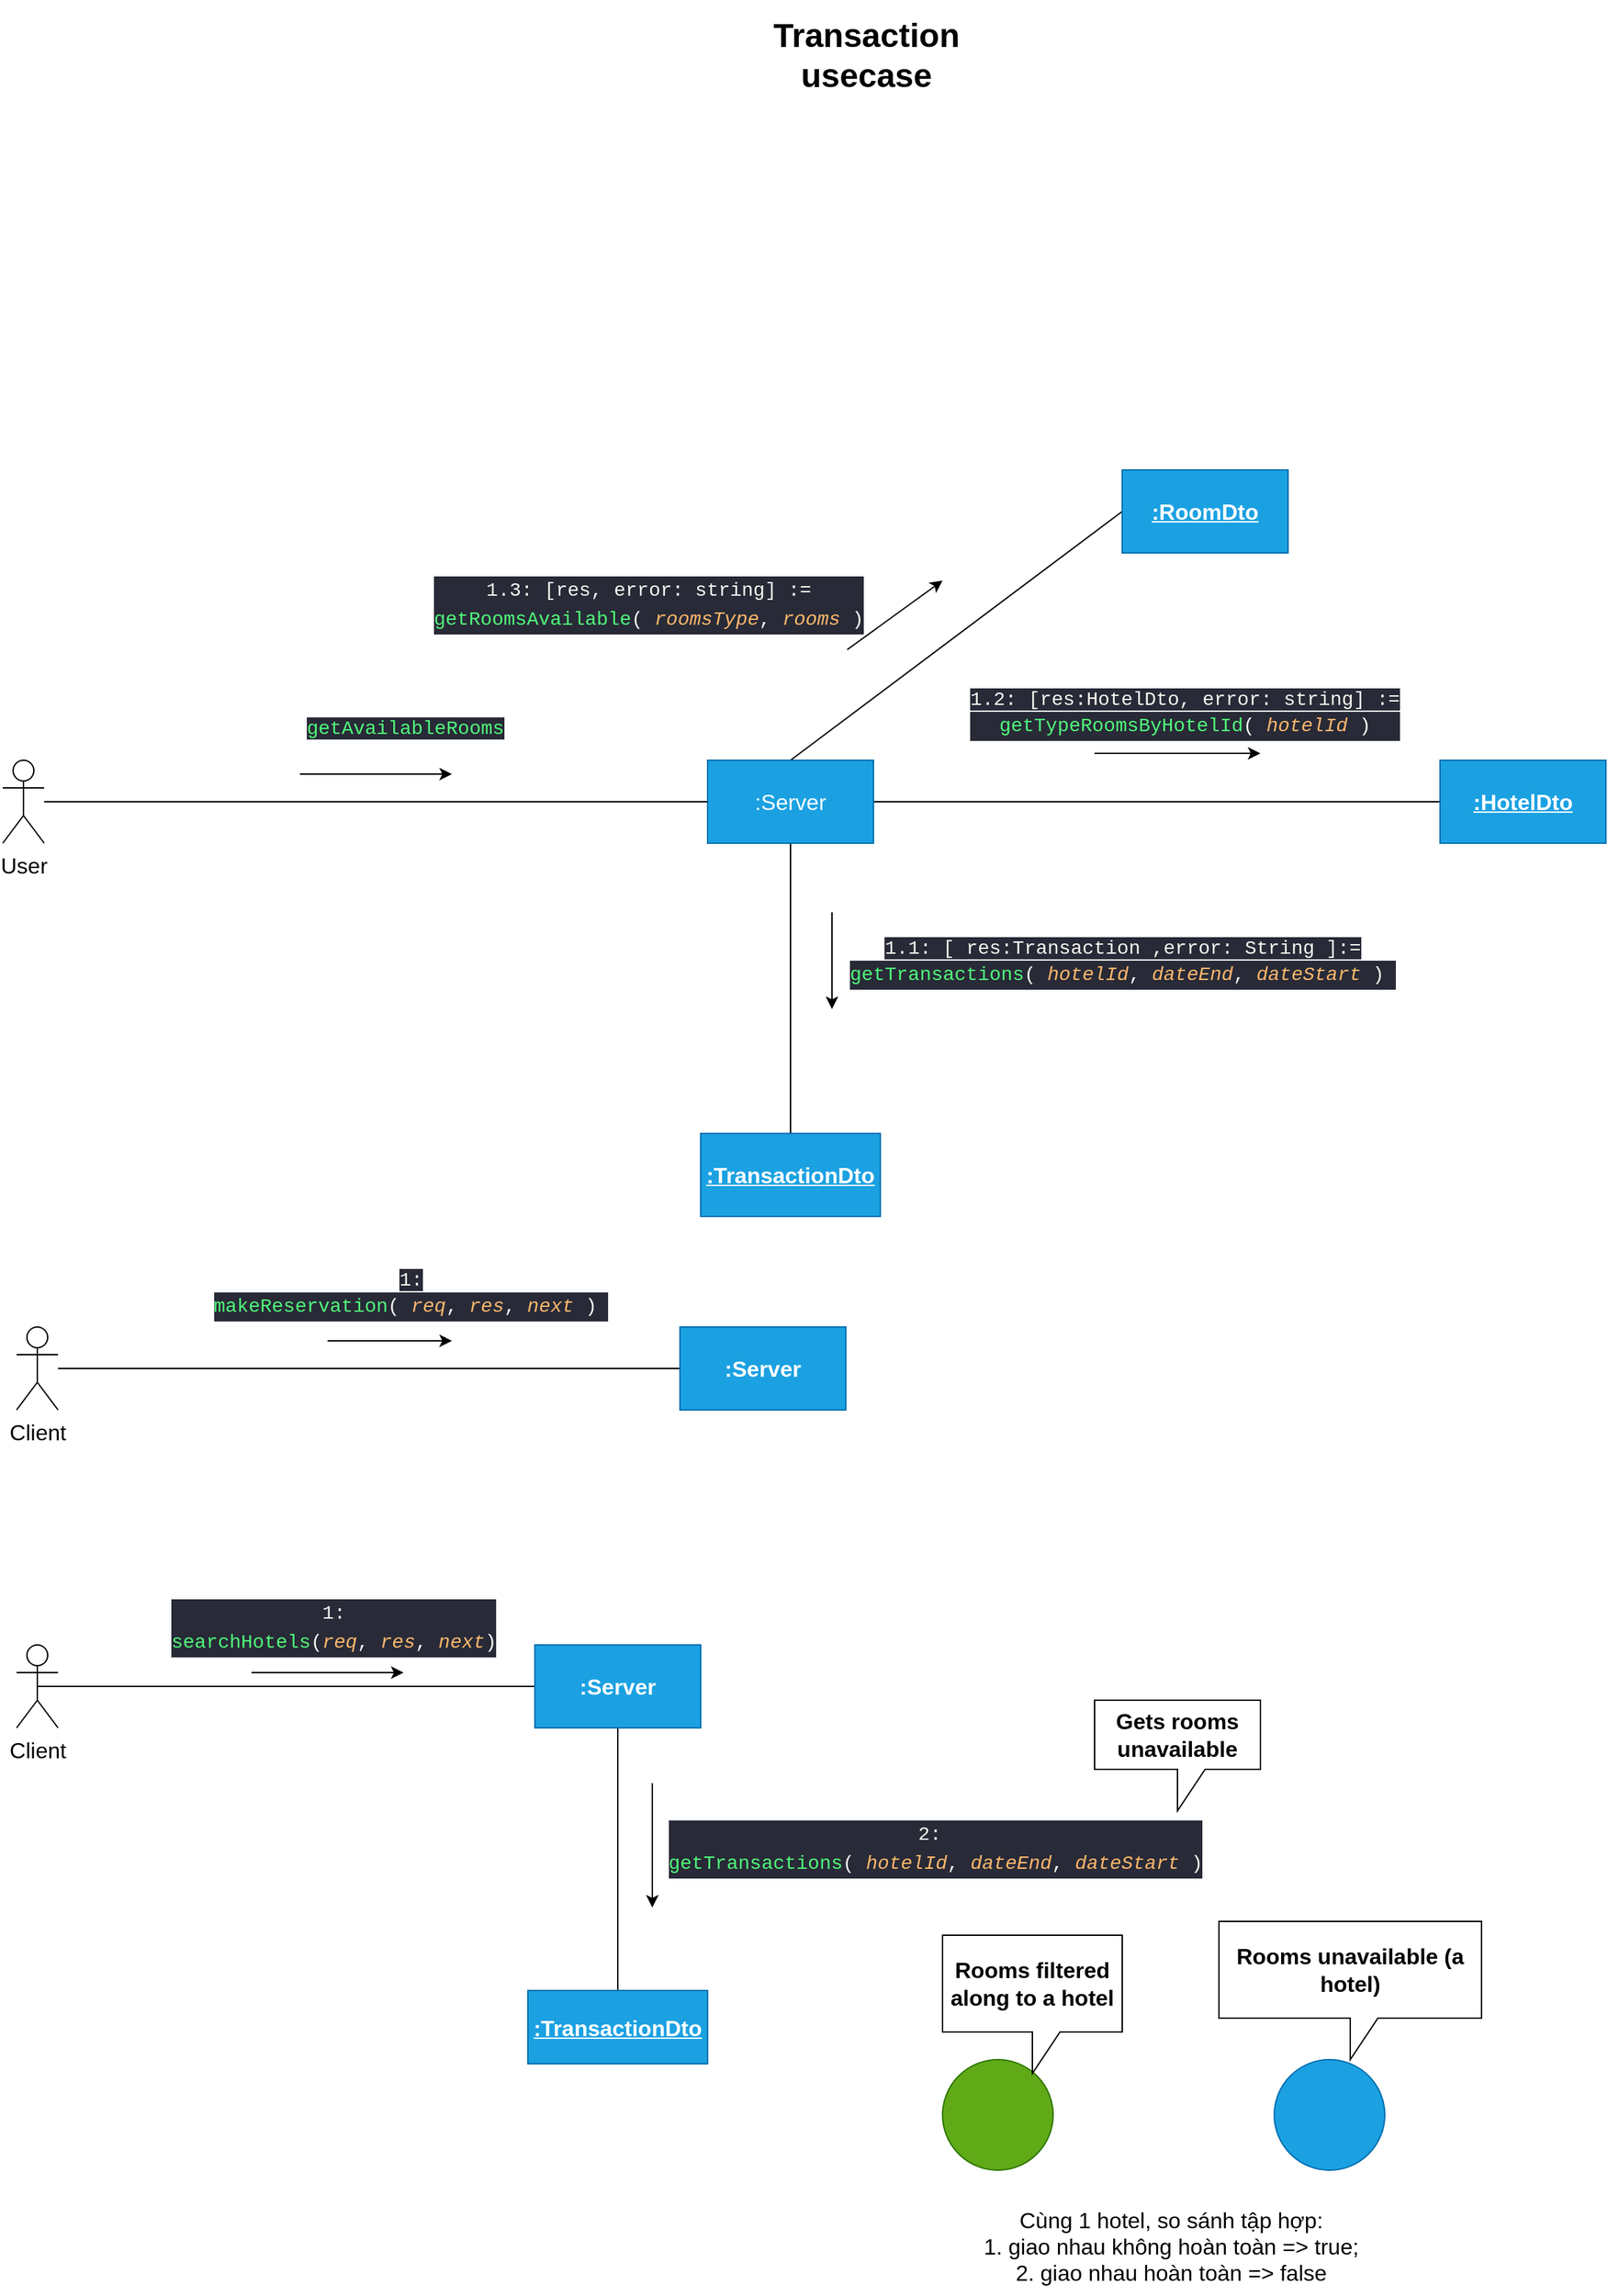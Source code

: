 <mxfile>
    <diagram id="9vbs_oz1D9_fb7JXQiSp" name="Page-1">
        <mxGraphModel dx="1386" dy="941" grid="1" gridSize="10" guides="1" tooltips="1" connect="1" arrows="1" fold="1" page="0" pageScale="1" pageWidth="850" pageHeight="1100" math="0" shadow="0">
            <root>
                <mxCell id="0"/>
                <mxCell id="1" parent="0"/>
                <mxCell id="2" value="&lt;font style=&quot;font-size: 24px;&quot;&gt;&lt;b&gt;Transaction usecase&lt;/b&gt;&lt;/font&gt;" style="text;html=1;strokeColor=none;fillColor=none;align=center;verticalAlign=middle;whiteSpace=wrap;rounded=0;" parent="1" vertex="1">
                    <mxGeometry x="710" y="-220" width="230" height="80" as="geometry"/>
                </mxCell>
                <mxCell id="18" style="edgeStyle=none;html=1;exitX=0.5;exitY=1;exitDx=0;exitDy=0;endArrow=none;endFill=0;" parent="1" source="4" target="24" edge="1">
                    <mxGeometry relative="1" as="geometry">
                        <mxPoint x="760" y="590" as="targetPoint"/>
                    </mxGeometry>
                </mxCell>
                <mxCell id="30" style="edgeStyle=none;html=1;exitX=1;exitY=0.5;exitDx=0;exitDy=0;entryX=0;entryY=0.5;entryDx=0;entryDy=0;fontSize=16;endArrow=none;endFill=0;" parent="1" source="4" target="29" edge="1">
                    <mxGeometry relative="1" as="geometry"/>
                </mxCell>
                <mxCell id="35" style="edgeStyle=none;html=1;exitX=0.5;exitY=0;exitDx=0;exitDy=0;entryX=0;entryY=0.5;entryDx=0;entryDy=0;fontSize=16;endArrow=none;endFill=0;" parent="1" source="4" target="33" edge="1">
                    <mxGeometry relative="1" as="geometry"/>
                </mxCell>
                <mxCell id="4" value=":Server" style="rounded=0;whiteSpace=wrap;html=1;fontSize=16;fillColor=#1ba1e2;fontColor=#ffffff;strokeColor=#006EAF;" parent="1" vertex="1">
                    <mxGeometry x="710" y="330" width="120" height="60" as="geometry"/>
                </mxCell>
                <mxCell id="8" style="edgeStyle=none;html=1;entryX=0;entryY=0.5;entryDx=0;entryDy=0;fontSize=16;endArrow=none;endFill=0;" parent="1" source="5" target="4" edge="1">
                    <mxGeometry relative="1" as="geometry"/>
                </mxCell>
                <mxCell id="5" value="User" style="shape=umlActor;verticalLabelPosition=bottom;verticalAlign=top;html=1;outlineConnect=0;fontSize=16;" parent="1" vertex="1">
                    <mxGeometry x="200" y="330" width="30" height="60" as="geometry"/>
                </mxCell>
                <mxCell id="10" value="&lt;span style=&quot;color: rgb(255, 255, 255);&quot;&gt;1. RoomsResponse:&lt;/span&gt;&lt;span style=&quot;color: rgb(80, 250, 123); background-color: rgb(40, 42, 55); font-family: &amp;quot;JetBrains Mono&amp;quot;, Consolas, &amp;quot;Courier New&amp;quot;, monospace; font-size: 14px;&quot;&gt;getAvailableRooms&lt;/span&gt;&lt;span style=&quot;color: rgb(255, 255, 255); background-color: initial;&quot;&gt;(idHotel:string,&lt;/span&gt;&lt;br&gt;&lt;span style=&quot;color: rgb(255, 255, 255);&quot;&gt;startDate:string, endDate:string)&lt;/span&gt;" style="text;html=1;align=center;verticalAlign=middle;resizable=0;points=[];autosize=1;strokeColor=none;fillColor=none;fontSize=16;" parent="1" vertex="1">
                    <mxGeometry x="265" y="290" width="410" height="50" as="geometry"/>
                </mxCell>
                <mxCell id="12" value="" style="endArrow=classic;html=1;fontSize=16;" parent="1" edge="1">
                    <mxGeometry width="50" height="50" relative="1" as="geometry">
                        <mxPoint x="415" y="340" as="sourcePoint"/>
                        <mxPoint x="525" y="340" as="targetPoint"/>
                    </mxGeometry>
                </mxCell>
                <mxCell id="23" value="&lt;span style=&quot;color: rgb(248, 248, 242); font-family: &amp;quot;JetBrains Mono&amp;quot;, Consolas, &amp;quot;Courier New&amp;quot;, monospace; font-size: 14px; background-color: rgb(40, 42, 55);&quot;&gt;1.1: [ res:Transaction ,error: String ]:=&lt;/span&gt;&lt;div style=&quot;color: rgb(248, 248, 242); background-color: rgb(40, 42, 55); font-family: &amp;quot;JetBrains Mono&amp;quot;, Consolas, &amp;quot;Courier New&amp;quot;, monospace; font-size: 14px; line-height: 21px;&quot;&gt;&lt;span style=&quot;color: #50fa7b;&quot;&gt;getTransactions&lt;/span&gt;( &lt;span style=&quot;color: #ffb86c;font-style: italic;&quot;&gt;hotelId&lt;/span&gt;, &lt;span style=&quot;color: #ffb86c;font-style: italic;&quot;&gt;dateEnd&lt;/span&gt;, &lt;span style=&quot;color: #ffb86c;font-style: italic;&quot;&gt;dateStart&lt;/span&gt; )&amp;nbsp;&lt;/div&gt;" style="text;html=1;align=center;verticalAlign=middle;resizable=0;points=[];autosize=1;strokeColor=none;fillColor=none;fontSize=16;" parent="1" vertex="1">
                    <mxGeometry x="800" y="450" width="420" height="50" as="geometry"/>
                </mxCell>
                <mxCell id="24" value="&lt;u&gt;&lt;b&gt;:TransactionDto&lt;/b&gt;&lt;/u&gt;" style="rounded=0;whiteSpace=wrap;html=1;fontSize=16;fillColor=#1ba1e2;fontColor=#ffffff;strokeColor=#006EAF;" parent="1" vertex="1">
                    <mxGeometry x="705" y="600" width="130" height="60" as="geometry"/>
                </mxCell>
                <mxCell id="26" value="&lt;span style=&quot;color: rgb(248, 248, 242); font-family: &amp;quot;JetBrains Mono&amp;quot;, Consolas, &amp;quot;Courier New&amp;quot;, monospace; font-size: 14px; background-color: rgb(40, 42, 55);&quot;&gt;1.2: [res:HotelDto, error: string] :=&lt;/span&gt;&lt;div style=&quot;color: rgb(248, 248, 242); background-color: rgb(40, 42, 55); font-family: &amp;quot;JetBrains Mono&amp;quot;, Consolas, &amp;quot;Courier New&amp;quot;, monospace; font-size: 14px; line-height: 21px;&quot;&gt;&lt;span style=&quot;color: #50fa7b;&quot;&gt;getTypeRoomsByHotelId&lt;/span&gt;( &lt;span style=&quot;color: #ffb86c;font-style: italic;&quot;&gt;hotelId&lt;/span&gt; )&lt;/div&gt;" style="text;html=1;align=center;verticalAlign=middle;resizable=0;points=[];autosize=1;strokeColor=none;fillColor=none;fontSize=16;" parent="1" vertex="1">
                    <mxGeometry x="890" y="270" width="330" height="50" as="geometry"/>
                </mxCell>
                <mxCell id="28" value="&lt;div style=&quot;color: rgb(248, 248, 242); background-color: rgb(40, 42, 55); font-family: &amp;quot;JetBrains Mono&amp;quot;, Consolas, &amp;quot;Courier New&amp;quot;, monospace; font-weight: normal; font-size: 14px; line-height: 21px;&quot;&gt;&lt;div style=&quot;text-align: center;&quot;&gt;&lt;span style=&quot;color: #f8f8f2;&quot;&gt;1.3: [res, error: string] :=&lt;/span&gt;&lt;/div&gt;&lt;div style=&quot;text-align: center;&quot;&gt;&lt;span style=&quot;color: #50fa7b;&quot;&gt;getRoomsAvailable&lt;/span&gt;&lt;span style=&quot;color: #f8f8f2;&quot;&gt;( &lt;/span&gt;&lt;span style=&quot;color: #ffb86c;font-style: italic;&quot;&gt;roomsType&lt;/span&gt;&lt;span style=&quot;color: #f8f8f2;&quot;&gt;, &lt;/span&gt;&lt;span style=&quot;color: #ffb86c;font-style: italic;&quot;&gt;rooms&lt;/span&gt;&lt;span style=&quot;color: #f8f8f2;&quot;&gt; )&lt;/span&gt;&lt;/div&gt;&lt;/div&gt;" style="text;whiteSpace=wrap;html=1;fontSize=16;" parent="1" vertex="1">
                    <mxGeometry x="510" y="190" width="350" height="40" as="geometry"/>
                </mxCell>
                <mxCell id="29" value="&lt;u&gt;&lt;b&gt;:HotelDto&lt;/b&gt;&lt;/u&gt;" style="rounded=0;whiteSpace=wrap;html=1;fontSize=16;fillColor=#1ba1e2;fontColor=#ffffff;strokeColor=#006EAF;" parent="1" vertex="1">
                    <mxGeometry x="1240" y="330" width="120" height="60" as="geometry"/>
                </mxCell>
                <mxCell id="31" value="" style="endArrow=classic;html=1;fontSize=16;" parent="1" edge="1">
                    <mxGeometry width="50" height="50" relative="1" as="geometry">
                        <mxPoint x="990" y="325" as="sourcePoint"/>
                        <mxPoint x="1110" y="325" as="targetPoint"/>
                    </mxGeometry>
                </mxCell>
                <mxCell id="32" value="" style="endArrow=classic;html=1;fontSize=16;" parent="1" edge="1">
                    <mxGeometry width="50" height="50" relative="1" as="geometry">
                        <mxPoint x="800" y="440" as="sourcePoint"/>
                        <mxPoint x="800" y="510" as="targetPoint"/>
                    </mxGeometry>
                </mxCell>
                <mxCell id="33" value="&lt;u&gt;&lt;b&gt;:RoomDto&lt;/b&gt;&lt;/u&gt;" style="rounded=0;whiteSpace=wrap;html=1;fontSize=16;fillColor=#1ba1e2;fontColor=#ffffff;strokeColor=#006EAF;" parent="1" vertex="1">
                    <mxGeometry x="1010" y="120" width="120" height="60" as="geometry"/>
                </mxCell>
                <mxCell id="36" value="" style="endArrow=classic;html=1;fontSize=16;" parent="1" edge="1">
                    <mxGeometry width="50" height="50" relative="1" as="geometry">
                        <mxPoint x="811" y="250" as="sourcePoint"/>
                        <mxPoint x="880" y="200" as="targetPoint"/>
                    </mxGeometry>
                </mxCell>
                <mxCell id="40" style="edgeStyle=none;html=1;exitX=0;exitY=0.5;exitDx=0;exitDy=0;fontSize=16;endArrow=none;endFill=0;" parent="1" source="38" target="39" edge="1">
                    <mxGeometry relative="1" as="geometry"/>
                </mxCell>
                <mxCell id="38" value="&lt;b&gt;:Server&lt;/b&gt;" style="rounded=0;whiteSpace=wrap;html=1;fontSize=16;fillColor=#1ba1e2;fontColor=#ffffff;strokeColor=#006EAF;" parent="1" vertex="1">
                    <mxGeometry x="690" y="740" width="120" height="60" as="geometry"/>
                </mxCell>
                <mxCell id="39" value="Client" style="shape=umlActor;verticalLabelPosition=bottom;verticalAlign=top;html=1;outlineConnect=0;fontSize=16;" parent="1" vertex="1">
                    <mxGeometry x="210" y="740" width="30" height="60" as="geometry"/>
                </mxCell>
                <mxCell id="43" value="" style="group" parent="1" vertex="1" connectable="0">
                    <mxGeometry x="340" y="690" width="310" height="60" as="geometry"/>
                </mxCell>
                <mxCell id="37" value="&lt;span style=&quot;color: rgb(248, 248, 242); font-family: &amp;quot;JetBrains Mono&amp;quot;, Consolas, &amp;quot;Courier New&amp;quot;, monospace; font-size: 14px; background-color: rgb(40, 42, 55);&quot;&gt;1:&lt;/span&gt;&lt;div style=&quot;color: rgb(248, 248, 242); background-color: rgb(40, 42, 55); font-family: &amp;quot;JetBrains Mono&amp;quot;, Consolas, &amp;quot;Courier New&amp;quot;, monospace; font-size: 14px; line-height: 21px;&quot;&gt;&lt;span style=&quot;color: #50fa7b;&quot;&gt;makeReservation&lt;/span&gt;( &lt;span style=&quot;color: #ffb86c;font-style: italic;&quot;&gt;req&lt;/span&gt;, &lt;span style=&quot;color: #ffb86c;font-style: italic;&quot;&gt;res&lt;/span&gt;, &lt;span style=&quot;color: #ffb86c;font-style: italic;&quot;&gt;next&lt;/span&gt; )&amp;nbsp;&lt;/div&gt;" style="text;html=1;align=center;verticalAlign=middle;resizable=0;points=[];autosize=1;strokeColor=none;fillColor=none;fontSize=16;" parent="43" vertex="1">
                    <mxGeometry width="310" height="50" as="geometry"/>
                </mxCell>
                <mxCell id="42" value="" style="endArrow=classic;html=1;fontSize=16;" parent="43" edge="1">
                    <mxGeometry width="50" height="50" relative="1" as="geometry">
                        <mxPoint x="95" y="60.0" as="sourcePoint"/>
                        <mxPoint x="185" y="60.0" as="targetPoint"/>
                    </mxGeometry>
                </mxCell>
                <mxCell id="50" style="edgeStyle=none;html=1;exitX=0.5;exitY=0.5;exitDx=0;exitDy=0;exitPerimeter=0;entryX=0;entryY=0.5;entryDx=0;entryDy=0;endArrow=none;endFill=0;" edge="1" parent="1" source="44" target="49">
                    <mxGeometry relative="1" as="geometry"/>
                </mxCell>
                <mxCell id="44" value="Client&lt;br&gt;" style="shape=umlActor;verticalLabelPosition=bottom;verticalAlign=top;html=1;outlineConnect=0;fontSize=16;" parent="1" vertex="1">
                    <mxGeometry x="210" y="970" width="30" height="60" as="geometry"/>
                </mxCell>
                <mxCell id="45" value="&lt;div style=&quot;color: rgb(248, 248, 242); background-color: rgb(40, 42, 55); font-family: &amp;quot;JetBrains Mono&amp;quot;, Consolas, &amp;quot;Courier New&amp;quot;, monospace; font-weight: normal; font-size: 14px; line-height: 21px;&quot;&gt;&lt;div&gt;2:&amp;nbsp;&lt;/div&gt;&lt;div style=&quot;&quot;&gt;&lt;span style=&quot;color: #50fa7b;&quot;&gt;getTransactions&lt;/span&gt;&lt;span style=&quot;color: #f8f8f2;&quot;&gt;( &lt;/span&gt;&lt;span style=&quot;color: #ffb86c;font-style: italic;&quot;&gt;hotelId&lt;/span&gt;&lt;span style=&quot;color: #f8f8f2;&quot;&gt;, &lt;/span&gt;&lt;span style=&quot;color: #ffb86c;font-style: italic;&quot;&gt;dateEnd&lt;/span&gt;&lt;span style=&quot;color: #f8f8f2;&quot;&gt;, &lt;/span&gt;&lt;span style=&quot;color: #ffb86c;font-style: italic;&quot;&gt;dateStart&lt;/span&gt;&lt;span style=&quot;color: #f8f8f2;&quot;&gt; )&lt;/span&gt;&lt;/div&gt;&lt;/div&gt;" style="text;whiteSpace=wrap;html=1;align=center;" vertex="1" parent="1">
                    <mxGeometry x="675" y="1090" width="400" height="40" as="geometry"/>
                </mxCell>
                <mxCell id="47" value="&lt;div style=&quot;color: rgb(248, 248, 242); background-color: rgb(40, 42, 55); font-family: &amp;quot;JetBrains Mono&amp;quot;, Consolas, &amp;quot;Courier New&amp;quot;, monospace; font-weight: normal; font-size: 14px; line-height: 21px;&quot;&gt;&lt;div style=&quot;text-align: center;&quot;&gt;1:&lt;/div&gt;&lt;div&gt;&lt;span style=&quot;color: rgb(80, 250, 123);&quot;&gt;searchHotels&lt;/span&gt;(&lt;span style=&quot;color: rgb(255, 184, 108); font-style: italic;&quot;&gt;req&lt;/span&gt;, &lt;span style=&quot;color: rgb(255, 184, 108); font-style: italic;&quot;&gt;res&lt;/span&gt;, &lt;span style=&quot;color: rgb(255, 184, 108); font-style: italic;&quot;&gt;next&lt;/span&gt;)&lt;br&gt;&lt;/div&gt;&lt;/div&gt;" style="text;whiteSpace=wrap;html=1;" vertex="1" parent="1">
                    <mxGeometry x="320" y="930" width="245" height="50" as="geometry"/>
                </mxCell>
                <mxCell id="55" style="edgeStyle=none;html=1;exitX=0.5;exitY=1;exitDx=0;exitDy=0;entryX=0.5;entryY=0;entryDx=0;entryDy=0;endArrow=none;endFill=0;" edge="1" parent="1" source="49" target="53">
                    <mxGeometry relative="1" as="geometry"/>
                </mxCell>
                <mxCell id="49" value="&lt;b&gt;:Server&lt;/b&gt;" style="rounded=0;whiteSpace=wrap;html=1;fontSize=16;fillColor=#1ba1e2;fontColor=#ffffff;strokeColor=#006EAF;" vertex="1" parent="1">
                    <mxGeometry x="585" y="970" width="120" height="60" as="geometry"/>
                </mxCell>
                <mxCell id="51" value="" style="endArrow=classic;html=1;" edge="1" parent="1">
                    <mxGeometry width="50" height="50" relative="1" as="geometry">
                        <mxPoint x="380" y="990" as="sourcePoint"/>
                        <mxPoint x="490" y="990" as="targetPoint"/>
                    </mxGeometry>
                </mxCell>
                <mxCell id="53" value="&lt;u&gt;&lt;b&gt;:TransactionDto&lt;/b&gt;&lt;/u&gt;" style="rounded=0;whiteSpace=wrap;html=1;fontSize=16;fillColor=#1ba1e2;fontColor=#ffffff;strokeColor=#006EAF;" vertex="1" parent="1">
                    <mxGeometry x="580" y="1220" width="130" height="53" as="geometry"/>
                </mxCell>
                <mxCell id="54" value="" style="endArrow=classic;html=1;" edge="1" parent="1">
                    <mxGeometry width="50" height="50" relative="1" as="geometry">
                        <mxPoint x="670" y="1070" as="sourcePoint"/>
                        <mxPoint x="670" y="1160" as="targetPoint"/>
                    </mxGeometry>
                </mxCell>
                <mxCell id="58" value="&lt;b&gt;&lt;font style=&quot;font-size: 16px;&quot;&gt;Gets rooms unavailable&lt;/font&gt;&lt;/b&gt;" style="shape=callout;whiteSpace=wrap;html=1;perimeter=calloutPerimeter;" vertex="1" parent="1">
                    <mxGeometry x="990" y="1010" width="120" height="80" as="geometry"/>
                </mxCell>
                <mxCell id="63" value="" style="group" vertex="1" connectable="0" parent="1">
                    <mxGeometry x="1080" y="1170" width="190" height="180" as="geometry"/>
                </mxCell>
                <mxCell id="61" value="" style="ellipse;whiteSpace=wrap;html=1;aspect=fixed;fontSize=16;fillColor=#1ba1e2;fontColor=#ffffff;strokeColor=#006EAF;" vertex="1" parent="63">
                    <mxGeometry x="40" y="100" width="80" height="80" as="geometry"/>
                </mxCell>
                <mxCell id="62" value="&lt;b&gt;&lt;font style=&quot;font-size: 16px;&quot;&gt;Rooms unavailable (a hotel)&lt;/font&gt;&lt;/b&gt;" style="shape=callout;whiteSpace=wrap;html=1;perimeter=calloutPerimeter;" vertex="1" parent="63">
                    <mxGeometry width="190" height="100" as="geometry"/>
                </mxCell>
                <mxCell id="64" value="" style="group" vertex="1" connectable="0" parent="1">
                    <mxGeometry x="880" y="1180" width="130" height="170" as="geometry"/>
                </mxCell>
                <mxCell id="59" value="" style="ellipse;whiteSpace=wrap;html=1;aspect=fixed;fontSize=16;fillColor=#60a917;fontColor=#ffffff;strokeColor=#2D7600;" vertex="1" parent="64">
                    <mxGeometry y="90" width="80" height="80" as="geometry"/>
                </mxCell>
                <mxCell id="60" value="&lt;b&gt;&lt;font style=&quot;font-size: 16px;&quot;&gt;Rooms filtered&lt;br&gt;along to a hotel&lt;br&gt;&lt;/font&gt;&lt;/b&gt;" style="shape=callout;whiteSpace=wrap;html=1;perimeter=calloutPerimeter;" vertex="1" parent="64">
                    <mxGeometry width="130" height="100" as="geometry"/>
                </mxCell>
                <mxCell id="65" value="Cùng 1 hotel, so sánh tập hợp:&lt;br&gt;1. giao nhau không hoàn toàn =&amp;gt; true;&lt;br&gt;2. giao nhau hoàn toàn =&amp;gt; false" style="text;html=1;align=center;verticalAlign=middle;resizable=0;points=[];autosize=1;strokeColor=none;fillColor=none;fontSize=16;" vertex="1" parent="1">
                    <mxGeometry x="900" y="1370" width="290" height="70" as="geometry"/>
                </mxCell>
            </root>
        </mxGraphModel>
    </diagram>
</mxfile>